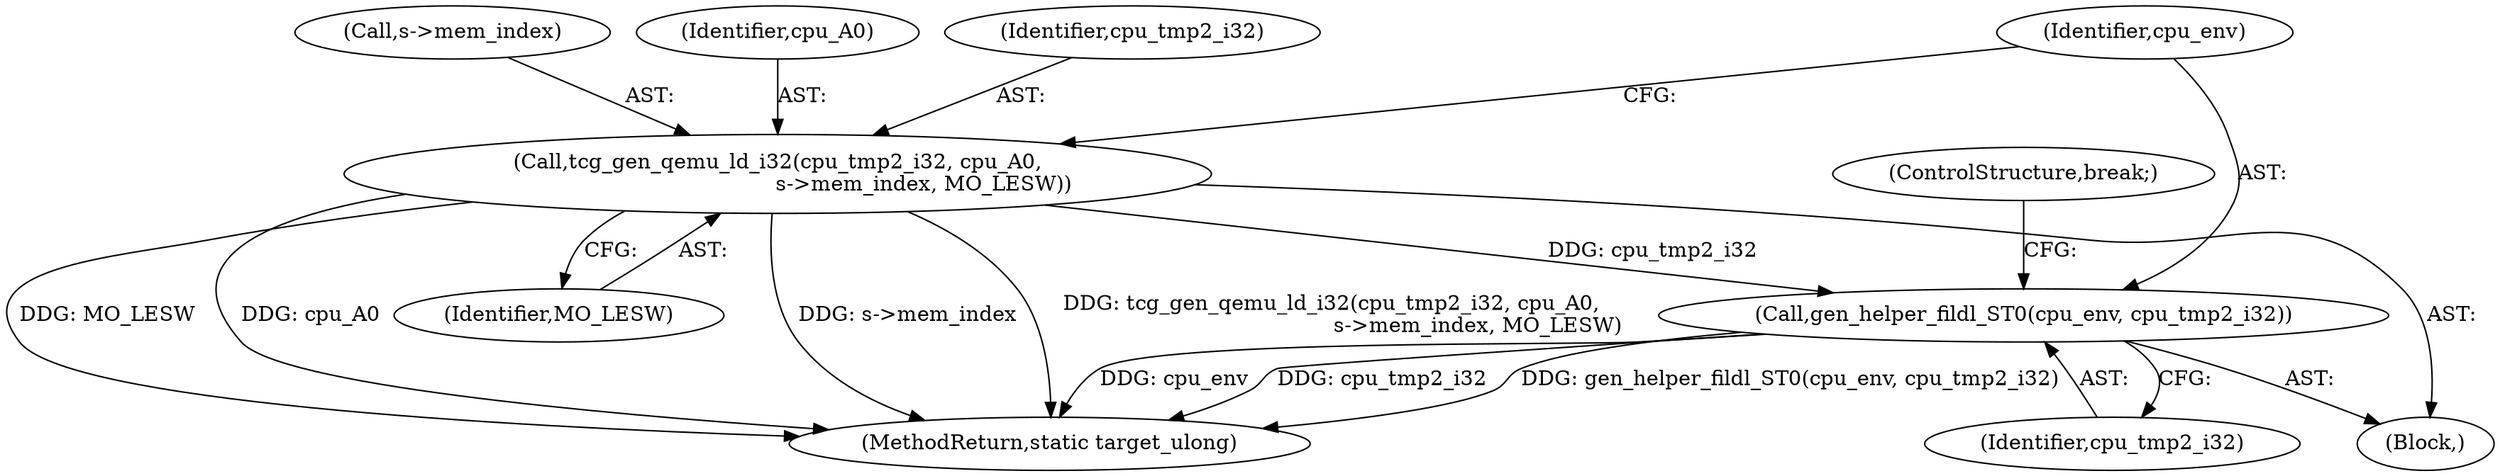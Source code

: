 digraph "0_qemu_30663fd26c0307e414622c7a8607fbc04f92ec14@pointer" {
"1004611" [label="(Call,tcg_gen_qemu_ld_i32(cpu_tmp2_i32, cpu_A0,\n                                            s->mem_index, MO_LESW))"];
"1004618" [label="(Call,gen_helper_fildl_ST0(cpu_env, cpu_tmp2_i32))"];
"1011840" [label="(MethodReturn,static target_ulong)"];
"1004617" [label="(Identifier,MO_LESW)"];
"1004611" [label="(Call,tcg_gen_qemu_ld_i32(cpu_tmp2_i32, cpu_A0,\n                                            s->mem_index, MO_LESW))"];
"1004619" [label="(Identifier,cpu_env)"];
"1004614" [label="(Call,s->mem_index)"];
"1004618" [label="(Call,gen_helper_fildl_ST0(cpu_env, cpu_tmp2_i32))"];
"1004621" [label="(ControlStructure,break;)"];
"1004613" [label="(Identifier,cpu_A0)"];
"1004620" [label="(Identifier,cpu_tmp2_i32)"];
"1004612" [label="(Identifier,cpu_tmp2_i32)"];
"1004572" [label="(Block,)"];
"1004611" -> "1004572"  [label="AST: "];
"1004611" -> "1004617"  [label="CFG: "];
"1004612" -> "1004611"  [label="AST: "];
"1004613" -> "1004611"  [label="AST: "];
"1004614" -> "1004611"  [label="AST: "];
"1004617" -> "1004611"  [label="AST: "];
"1004619" -> "1004611"  [label="CFG: "];
"1004611" -> "1011840"  [label="DDG: MO_LESW"];
"1004611" -> "1011840"  [label="DDG: cpu_A0"];
"1004611" -> "1011840"  [label="DDG: s->mem_index"];
"1004611" -> "1011840"  [label="DDG: tcg_gen_qemu_ld_i32(cpu_tmp2_i32, cpu_A0,\n                                            s->mem_index, MO_LESW)"];
"1004611" -> "1004618"  [label="DDG: cpu_tmp2_i32"];
"1004618" -> "1004572"  [label="AST: "];
"1004618" -> "1004620"  [label="CFG: "];
"1004619" -> "1004618"  [label="AST: "];
"1004620" -> "1004618"  [label="AST: "];
"1004621" -> "1004618"  [label="CFG: "];
"1004618" -> "1011840"  [label="DDG: gen_helper_fildl_ST0(cpu_env, cpu_tmp2_i32)"];
"1004618" -> "1011840"  [label="DDG: cpu_env"];
"1004618" -> "1011840"  [label="DDG: cpu_tmp2_i32"];
}
